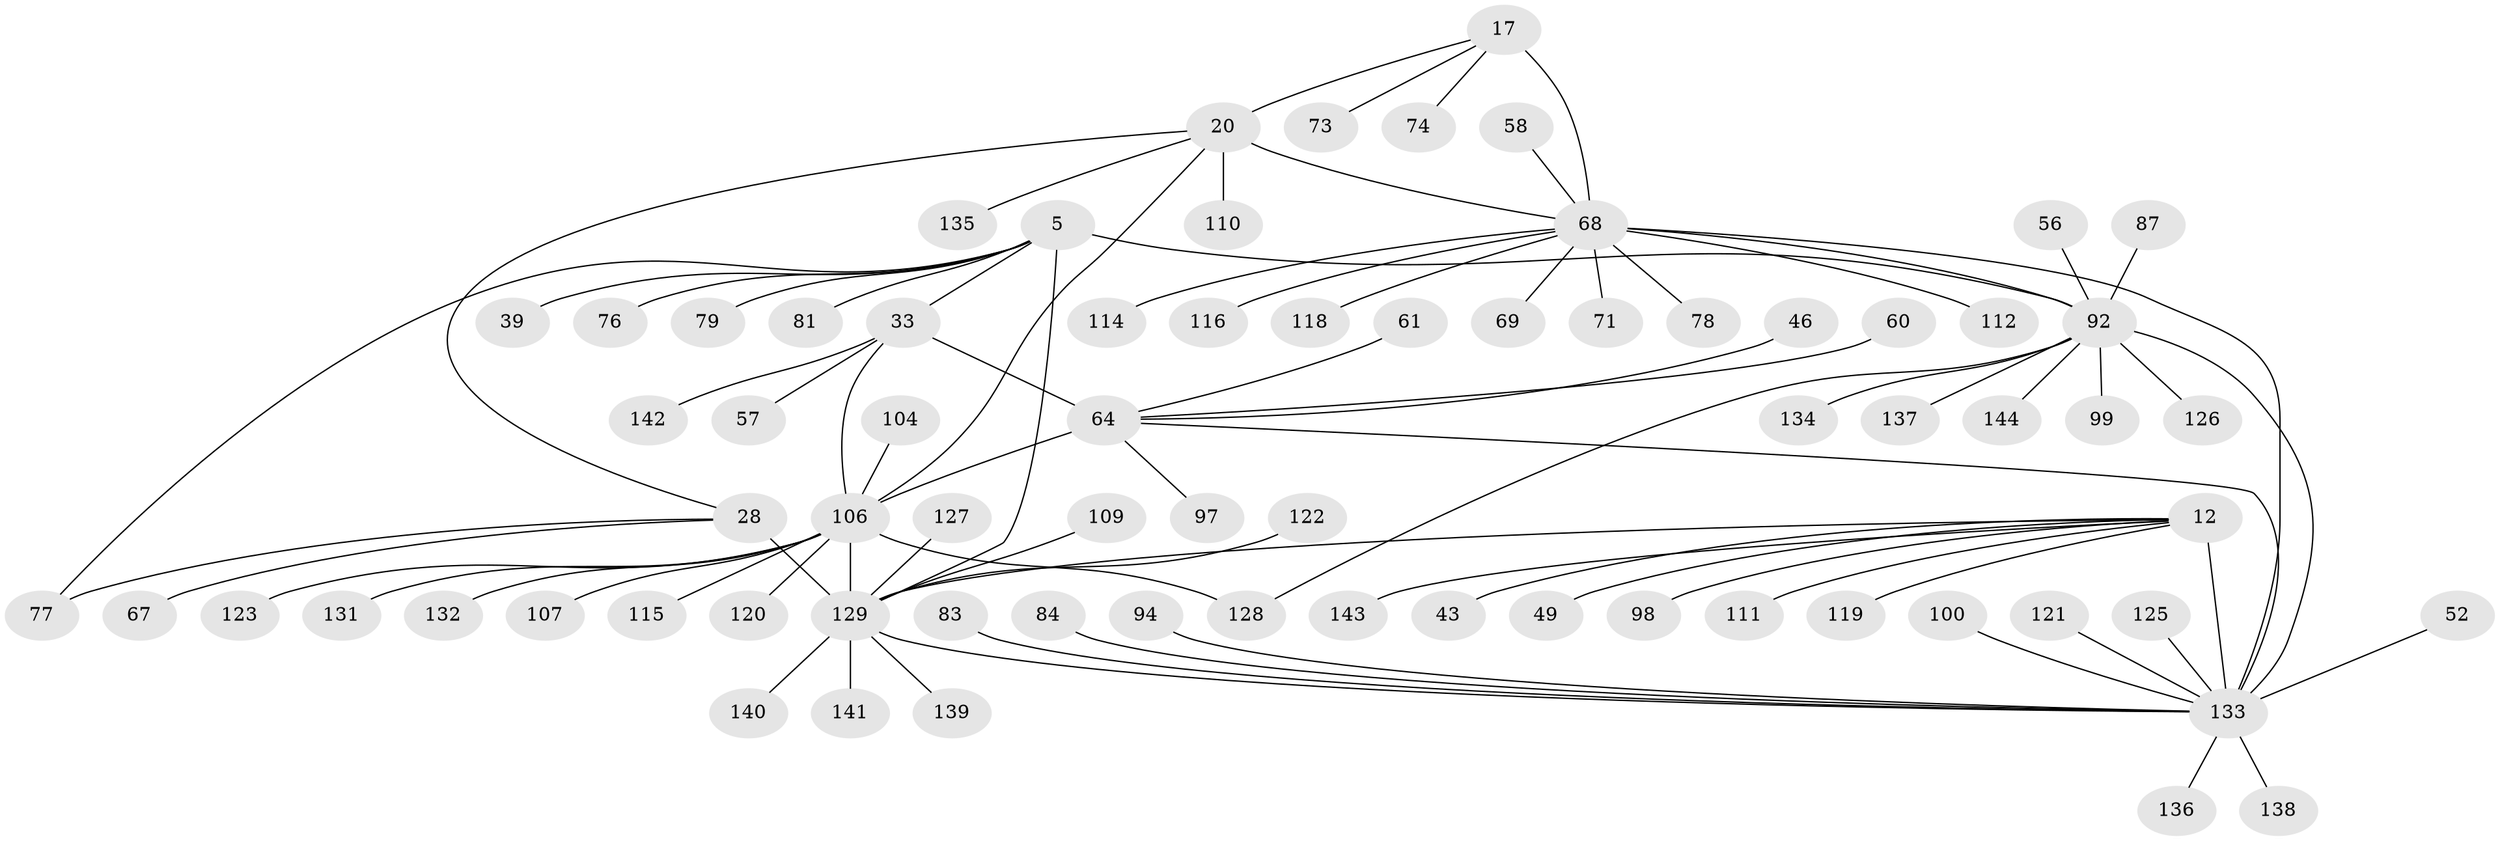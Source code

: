 // original degree distribution, {8: 0.0763888888888889, 10: 0.041666666666666664, 7: 0.041666666666666664, 11: 0.041666666666666664, 16: 0.006944444444444444, 9: 0.013888888888888888, 12: 0.013888888888888888, 13: 0.006944444444444444, 1: 0.5625, 3: 0.041666666666666664, 2: 0.1527777777777778}
// Generated by graph-tools (version 1.1) at 2025/54/03/09/25 04:54:13]
// undirected, 72 vertices, 82 edges
graph export_dot {
graph [start="1"]
  node [color=gray90,style=filled];
  5 [super="+4+3"];
  12 [super="+11+10"];
  17 [super="+16"];
  20 [super="+18"];
  28 [super="+25"];
  33 [super="+32"];
  39;
  43;
  46 [super="+42"];
  49;
  52;
  56;
  57;
  58;
  60;
  61;
  64 [super="+35"];
  67;
  68 [super="+21"];
  69;
  71;
  73;
  74;
  76;
  77;
  78;
  79;
  81;
  83 [super="+80"];
  84;
  87 [super="+48"];
  92 [super="+47+7+59+37+45"];
  94;
  97;
  98;
  99;
  100;
  104;
  106 [super="+89+41+51+65+88+101"];
  107;
  109 [super="+86"];
  110 [super="+102"];
  111;
  112 [super="+54"];
  114;
  115 [super="+66"];
  116;
  118 [super="+103"];
  119;
  120 [super="+113"];
  121;
  122;
  123;
  125;
  126;
  127;
  128 [super="+90"];
  129 [super="+27+75+105+91+24+117+36+44+72+82+95+108"];
  131;
  132 [super="+93"];
  133 [super="+96+9+70+14"];
  134;
  135;
  136;
  137;
  138;
  139 [super="+124"];
  140;
  141 [super="+55"];
  142;
  143 [super="+130"];
  144;
  5 -- 77;
  5 -- 81;
  5 -- 39;
  5 -- 92 [weight=12];
  5 -- 129;
  5 -- 33;
  5 -- 76;
  5 -- 79;
  12 -- 111;
  12 -- 119;
  12 -- 49;
  12 -- 143;
  12 -- 133 [weight=12];
  12 -- 129;
  12 -- 98;
  12 -- 43;
  17 -- 20 [weight=4];
  17 -- 73;
  17 -- 74;
  17 -- 68 [weight=6];
  20 -- 135;
  20 -- 28;
  20 -- 110;
  20 -- 106 [weight=2];
  20 -- 68 [weight=6];
  28 -- 77;
  28 -- 67;
  28 -- 129 [weight=10];
  33 -- 57;
  33 -- 142;
  33 -- 106 [weight=6];
  33 -- 64 [weight=4];
  46 -- 64;
  52 -- 133;
  56 -- 92;
  58 -- 68;
  60 -- 64;
  61 -- 64;
  64 -- 97;
  64 -- 133;
  64 -- 106 [weight=6];
  68 -- 69;
  68 -- 133 [weight=3];
  68 -- 71;
  68 -- 78;
  68 -- 112;
  68 -- 114;
  68 -- 116;
  68 -- 118;
  68 -- 92 [weight=2];
  83 -- 133;
  84 -- 133;
  87 -- 92;
  92 -- 133 [weight=2];
  92 -- 128;
  92 -- 134;
  92 -- 137;
  92 -- 144;
  92 -- 99;
  92 -- 126;
  94 -- 133;
  100 -- 133;
  104 -- 106;
  106 -- 128;
  106 -- 131;
  106 -- 132;
  106 -- 107;
  106 -- 115;
  106 -- 120;
  106 -- 123;
  106 -- 129 [weight=3];
  109 -- 129;
  121 -- 133;
  122 -- 129;
  125 -- 133;
  127 -- 129;
  129 -- 133 [weight=2];
  129 -- 141;
  129 -- 139;
  129 -- 140;
  133 -- 136;
  133 -- 138;
}
